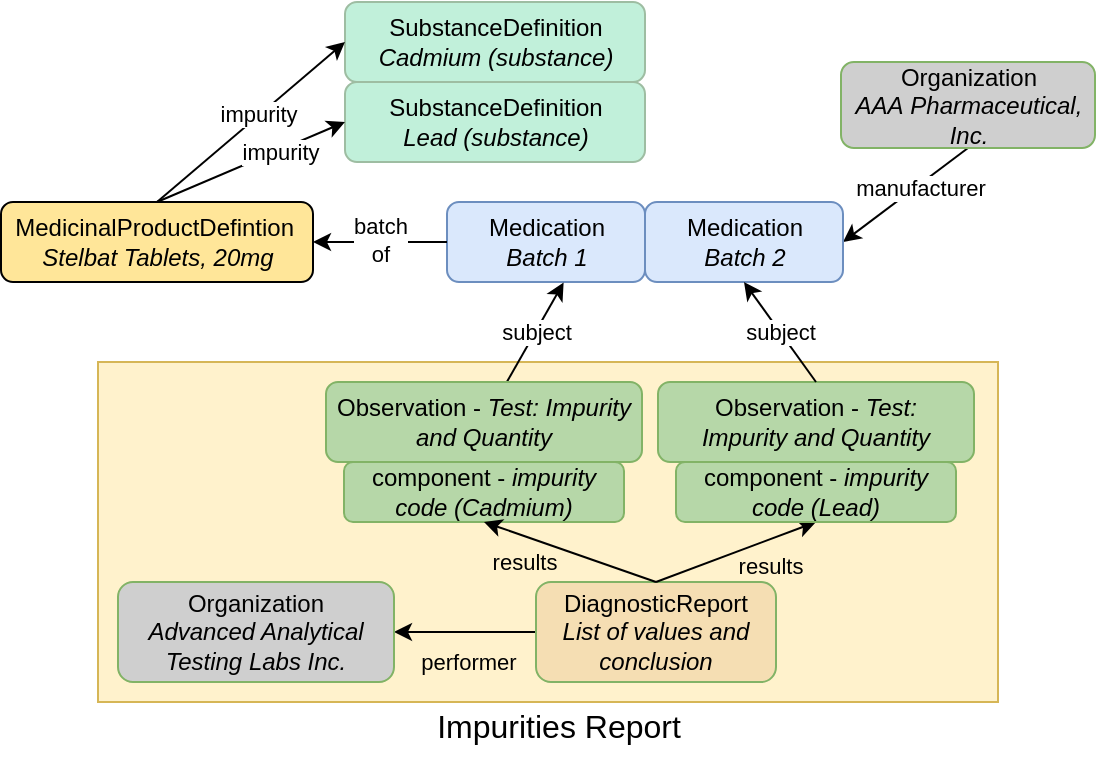 <mxfile version="21.6.8" type="device">
  <diagram id="C5RBs43oDa-KdzZeNtuy" name="Page-1">
    <mxGraphModel dx="729" dy="1520" grid="1" gridSize="10" guides="1" tooltips="1" connect="1" arrows="1" fold="1" page="1" pageScale="1" pageWidth="827" pageHeight="1169" math="0" shadow="0">
      <root>
        <mxCell id="WIyWlLk6GJQsqaUBKTNV-0" />
        <mxCell id="WIyWlLk6GJQsqaUBKTNV-1" parent="WIyWlLk6GJQsqaUBKTNV-0" />
        <mxCell id="Kh6UWCqLEouyqFOK7ntM-29" value="" style="rounded=0;whiteSpace=wrap;html=1;fillColor=#fff2cc;strokeColor=#d6b656;" parent="WIyWlLk6GJQsqaUBKTNV-1" vertex="1">
          <mxGeometry x="300" y="40" width="450" height="170" as="geometry" />
        </mxCell>
        <mxCell id="PtvGfc8u3fFPzmpzfyYF-6" value="performer" style="endArrow=classic;html=1;rounded=0;exitX=0;exitY=0.5;exitDx=0;exitDy=0;entryX=1;entryY=0.5;entryDx=0;entryDy=0;labelBackgroundColor=none;" parent="WIyWlLk6GJQsqaUBKTNV-1" source="fafH0U7rZojqmzMNoOSG-25" target="LmnFCDHnn4zj9XMJaAnK-0" edge="1">
          <mxGeometry x="-0.032" y="15" width="50" height="50" relative="1" as="geometry">
            <mxPoint x="610" y="110" as="sourcePoint" />
            <mxPoint x="519" y="115" as="targetPoint" />
            <mxPoint as="offset" />
          </mxGeometry>
        </mxCell>
        <mxCell id="PtvGfc8u3fFPzmpzfyYF-7" value="MedicinalProductDefintion&amp;nbsp;&lt;br&gt;&lt;i style=&quot;border-color: var(--border-color);&quot;&gt;Stelbat Tablets, 20mg&lt;/i&gt;" style="rounded=1;whiteSpace=wrap;html=1;fontSize=12;glass=0;strokeWidth=1;shadow=0;fillColor=#ffe699;" parent="WIyWlLk6GJQsqaUBKTNV-1" vertex="1">
          <mxGeometry x="251.5" y="-40" width="156" height="40" as="geometry" />
        </mxCell>
        <mxCell id="fafH0U7rZojqmzMNoOSG-25" value="DiagnosticReport&lt;br&gt;&lt;i&gt;List of values and conclusion&lt;/i&gt;" style="rounded=1;whiteSpace=wrap;html=1;fontSize=12;glass=0;strokeWidth=1;shadow=0;fillColor=#F5DEB3;strokeColor=#82b366;" parent="WIyWlLk6GJQsqaUBKTNV-1" vertex="1">
          <mxGeometry x="519" y="150" width="120" height="50" as="geometry" />
        </mxCell>
        <mxCell id="Kh6UWCqLEouyqFOK7ntM-7" value="Medication&lt;br&gt;&lt;i&gt;Batch 1&lt;/i&gt;" style="rounded=1;whiteSpace=wrap;html=1;fontSize=12;glass=0;strokeWidth=1;shadow=0;fillColor=#dae8fc;strokeColor=#6c8ebf;" parent="WIyWlLk6GJQsqaUBKTNV-1" vertex="1">
          <mxGeometry x="474.5" y="-40" width="99" height="40" as="geometry" />
        </mxCell>
        <mxCell id="Kh6UWCqLEouyqFOK7ntM-9" value="" style="endArrow=classic;html=1;rounded=0;entryX=1;entryY=0.5;entryDx=0;entryDy=0;exitX=0;exitY=0.5;exitDx=0;exitDy=0;" parent="WIyWlLk6GJQsqaUBKTNV-1" source="Kh6UWCqLEouyqFOK7ntM-7" target="PtvGfc8u3fFPzmpzfyYF-7" edge="1">
          <mxGeometry width="50" height="50" relative="1" as="geometry">
            <mxPoint x="470" y="-10" as="sourcePoint" />
            <mxPoint x="341.5" y="40" as="targetPoint" />
          </mxGeometry>
        </mxCell>
        <mxCell id="Kh6UWCqLEouyqFOK7ntM-27" value="batch&lt;br&gt;of" style="edgeLabel;html=1;align=center;verticalAlign=middle;resizable=0;points=[];" parent="Kh6UWCqLEouyqFOK7ntM-9" vertex="1" connectable="0">
          <mxGeometry x="-0.401" y="1" relative="1" as="geometry">
            <mxPoint x="-14" y="-2" as="offset" />
          </mxGeometry>
        </mxCell>
        <mxCell id="Kh6UWCqLEouyqFOK7ntM-11" value="subject" style="endArrow=classic;html=1;rounded=0;entryX=0.589;entryY=1.005;entryDx=0;entryDy=0;entryPerimeter=0;" parent="WIyWlLk6GJQsqaUBKTNV-1" source="kpz4Sfpt5wFFiJONWYMM-3" target="Kh6UWCqLEouyqFOK7ntM-7" edge="1">
          <mxGeometry width="50" height="50" relative="1" as="geometry">
            <mxPoint x="553.5" y="20" as="sourcePoint" />
            <mxPoint x="560" y="-40" as="targetPoint" />
          </mxGeometry>
        </mxCell>
        <mxCell id="Kh6UWCqLEouyqFOK7ntM-16" value="Observation -&amp;nbsp;&lt;i style=&quot;border-color: var(--border-color);&quot;&gt;Test: Impurity&amp;nbsp;and Quantity&lt;/i&gt;" style="rounded=1;whiteSpace=wrap;html=1;fontSize=12;glass=0;strokeWidth=1;shadow=0;fillColor=#b6d7a8;strokeColor=#82b366;" parent="WIyWlLk6GJQsqaUBKTNV-1" vertex="1">
          <mxGeometry x="580" y="50" width="158" height="40" as="geometry" />
        </mxCell>
        <mxCell id="Kh6UWCqLEouyqFOK7ntM-19" value="results" style="endArrow=classic;html=1;rounded=0;exitX=0.5;exitY=0;exitDx=0;exitDy=0;entryX=0.5;entryY=1;entryDx=0;entryDy=0;labelBackgroundColor=none;" parent="WIyWlLk6GJQsqaUBKTNV-1" source="fafH0U7rZojqmzMNoOSG-25" target="kpz4Sfpt5wFFiJONWYMM-2" edge="1">
          <mxGeometry x="0.298" y="-12" width="50" height="50" relative="1" as="geometry">
            <mxPoint x="600" y="170" as="sourcePoint" />
            <mxPoint x="529" y="125" as="targetPoint" />
            <mxPoint x="1" as="offset" />
          </mxGeometry>
        </mxCell>
        <mxCell id="Kh6UWCqLEouyqFOK7ntM-24" value="manufacturer" style="endArrow=classic;html=1;rounded=0;entryX=1;entryY=0.5;entryDx=0;entryDy=0;exitX=0.5;exitY=1;exitDx=0;exitDy=0;" parent="WIyWlLk6GJQsqaUBKTNV-1" source="LmnFCDHnn4zj9XMJaAnK-1" target="kpz4Sfpt5wFFiJONWYMM-1" edge="1">
          <mxGeometry x="-0.212" y="2" width="50" height="50" relative="1" as="geometry">
            <mxPoint x="636" y="77.5" as="sourcePoint" />
            <mxPoint x="751.5" y="-27" as="targetPoint" />
            <mxPoint as="offset" />
          </mxGeometry>
        </mxCell>
        <mxCell id="IEeFdyCGopTc3gh3-DFE-2" value="SubstanceDefinition&lt;br&gt;&lt;i style=&quot;border-color: var(--border-color);&quot;&gt;Cadmium (substance)&lt;/i&gt;" style="rounded=1;whiteSpace=wrap;html=1;fontSize=12;glass=0;strokeWidth=1;shadow=0;fillColor=#c1f0da;strokeColor=#9ebda2;" parent="WIyWlLk6GJQsqaUBKTNV-1" vertex="1">
          <mxGeometry x="423.5" y="-140" width="150" height="40" as="geometry" />
        </mxCell>
        <mxCell id="uPRwFi-8ZqYW5aY9Hn0C-0" value="&lt;font style=&quot;font-size: 16px;&quot;&gt;Impurities Report&lt;/font&gt;" style="text;strokeColor=none;fillColor=none;html=1;fontSize=24;fontStyle=0;verticalAlign=middle;align=center;" parent="WIyWlLk6GJQsqaUBKTNV-1" vertex="1">
          <mxGeometry x="480" y="200" width="100" height="40" as="geometry" />
        </mxCell>
        <mxCell id="LmnFCDHnn4zj9XMJaAnK-0" value="Organization&lt;br&gt;&lt;i&gt;Advanced Analytical Testing Labs Inc.&lt;/i&gt;" style="rounded=1;whiteSpace=wrap;html=1;fontSize=12;glass=0;strokeWidth=1;shadow=0;fillColor=#cfcfcf;strokeColor=#82b366;" parent="WIyWlLk6GJQsqaUBKTNV-1" vertex="1">
          <mxGeometry x="310" y="150" width="138" height="50" as="geometry" />
        </mxCell>
        <mxCell id="LmnFCDHnn4zj9XMJaAnK-1" value="Organization&lt;br&gt;&lt;i&gt;AAA&amp;nbsp;Pharmaceutical, Inc.&lt;/i&gt;" style="rounded=1;whiteSpace=wrap;html=1;fontSize=12;glass=0;strokeWidth=1;shadow=0;fillColor=#cfcfcf;strokeColor=#82b366;" parent="WIyWlLk6GJQsqaUBKTNV-1" vertex="1">
          <mxGeometry x="671.5" y="-110" width="127" height="43" as="geometry" />
        </mxCell>
        <mxCell id="kpz4Sfpt5wFFiJONWYMM-1" value="Medication&lt;br&gt;&lt;i&gt;Batch 2&lt;/i&gt;" style="rounded=1;whiteSpace=wrap;html=1;fontSize=12;glass=0;strokeWidth=1;shadow=0;fillColor=#dae8fc;strokeColor=#6c8ebf;" parent="WIyWlLk6GJQsqaUBKTNV-1" vertex="1">
          <mxGeometry x="573.5" y="-40" width="99" height="40" as="geometry" />
        </mxCell>
        <mxCell id="kpz4Sfpt5wFFiJONWYMM-2" value="component - &lt;i&gt;impurity code (Lead)&lt;/i&gt;" style="rounded=1;whiteSpace=wrap;html=1;fontSize=12;glass=0;strokeWidth=1;shadow=0;fillColor=#b6d7a8;strokeColor=#82b366;" parent="WIyWlLk6GJQsqaUBKTNV-1" vertex="1">
          <mxGeometry x="589" y="90" width="140" height="30" as="geometry" />
        </mxCell>
        <mxCell id="kpz4Sfpt5wFFiJONWYMM-3" value="Observation - &lt;i&gt;Test: Impurity and Quantity&lt;/i&gt;" style="rounded=1;whiteSpace=wrap;html=1;fontSize=12;glass=0;strokeWidth=1;shadow=0;fillColor=#b6d7a8;strokeColor=#82b366;" parent="WIyWlLk6GJQsqaUBKTNV-1" vertex="1">
          <mxGeometry x="414" y="50" width="158" height="40" as="geometry" />
        </mxCell>
        <mxCell id="kpz4Sfpt5wFFiJONWYMM-4" value="component - &lt;i&gt;impurity code (Cadmium)&lt;/i&gt;" style="rounded=1;whiteSpace=wrap;html=1;fontSize=12;glass=0;strokeWidth=1;shadow=0;fillColor=#b6d7a8;strokeColor=#82b366;" parent="WIyWlLk6GJQsqaUBKTNV-1" vertex="1">
          <mxGeometry x="423" y="90" width="140" height="30" as="geometry" />
        </mxCell>
        <mxCell id="kpz4Sfpt5wFFiJONWYMM-5" value="results" style="endArrow=classic;html=1;rounded=0;entryX=0.5;entryY=1;entryDx=0;entryDy=0;labelBackgroundColor=none;exitX=0.5;exitY=0;exitDx=0;exitDy=0;" parent="WIyWlLk6GJQsqaUBKTNV-1" source="fafH0U7rZojqmzMNoOSG-25" target="kpz4Sfpt5wFFiJONWYMM-4" edge="1">
          <mxGeometry x="0.447" y="12" width="50" height="50" relative="1" as="geometry">
            <mxPoint x="610" y="160" as="sourcePoint" />
            <mxPoint x="670" y="130" as="targetPoint" />
            <mxPoint as="offset" />
          </mxGeometry>
        </mxCell>
        <mxCell id="kpz4Sfpt5wFFiJONWYMM-6" value="subject" style="endArrow=classic;html=1;rounded=0;entryX=0.5;entryY=1;entryDx=0;entryDy=0;exitX=0.5;exitY=0;exitDx=0;exitDy=0;" parent="WIyWlLk6GJQsqaUBKTNV-1" source="Kh6UWCqLEouyqFOK7ntM-16" target="kpz4Sfpt5wFFiJONWYMM-1" edge="1">
          <mxGeometry width="50" height="50" relative="1" as="geometry">
            <mxPoint x="505" y="50" as="sourcePoint" />
            <mxPoint x="509" y="-3" as="targetPoint" />
          </mxGeometry>
        </mxCell>
        <mxCell id="kpz4Sfpt5wFFiJONWYMM-7" value="SubstanceDefinition&lt;br&gt;&lt;i style=&quot;border-color: var(--border-color);&quot;&gt;Lead (substance)&lt;/i&gt;" style="rounded=1;whiteSpace=wrap;html=1;fontSize=12;glass=0;strokeWidth=1;shadow=0;fillColor=#c1f0da;strokeColor=#9ebda2;" parent="WIyWlLk6GJQsqaUBKTNV-1" vertex="1">
          <mxGeometry x="423.5" y="-100" width="150" height="40" as="geometry" />
        </mxCell>
        <mxCell id="kpz4Sfpt5wFFiJONWYMM-8" value="" style="endArrow=classic;html=1;rounded=0;exitX=0.5;exitY=0;exitDx=0;exitDy=0;entryX=0;entryY=0.5;entryDx=0;entryDy=0;" parent="WIyWlLk6GJQsqaUBKTNV-1" source="PtvGfc8u3fFPzmpzfyYF-7" target="IEeFdyCGopTc3gh3-DFE-2" edge="1">
          <mxGeometry width="50" height="50" relative="1" as="geometry">
            <mxPoint x="485.5" y="-10" as="sourcePoint" />
            <mxPoint x="421.5" y="-127" as="targetPoint" />
          </mxGeometry>
        </mxCell>
        <mxCell id="kpz4Sfpt5wFFiJONWYMM-9" value="impurity" style="edgeLabel;html=1;align=center;verticalAlign=middle;resizable=0;points=[];" parent="kpz4Sfpt5wFFiJONWYMM-8" vertex="1" connectable="0">
          <mxGeometry x="-0.401" y="1" relative="1" as="geometry">
            <mxPoint x="23" y="-20" as="offset" />
          </mxGeometry>
        </mxCell>
        <mxCell id="kpz4Sfpt5wFFiJONWYMM-10" value="" style="endArrow=classic;html=1;rounded=0;exitX=0.5;exitY=0;exitDx=0;exitDy=0;entryX=0;entryY=0.5;entryDx=0;entryDy=0;" parent="WIyWlLk6GJQsqaUBKTNV-1" source="PtvGfc8u3fFPzmpzfyYF-7" target="kpz4Sfpt5wFFiJONWYMM-7" edge="1">
          <mxGeometry width="50" height="50" relative="1" as="geometry">
            <mxPoint x="339.5" y="-30" as="sourcePoint" />
            <mxPoint x="433.5" y="-117" as="targetPoint" />
          </mxGeometry>
        </mxCell>
        <mxCell id="kpz4Sfpt5wFFiJONWYMM-11" value="impurity" style="edgeLabel;html=1;align=center;verticalAlign=middle;resizable=0;points=[];" parent="kpz4Sfpt5wFFiJONWYMM-10" vertex="1" connectable="0">
          <mxGeometry x="-0.401" y="1" relative="1" as="geometry">
            <mxPoint x="34" y="-12" as="offset" />
          </mxGeometry>
        </mxCell>
      </root>
    </mxGraphModel>
  </diagram>
</mxfile>
